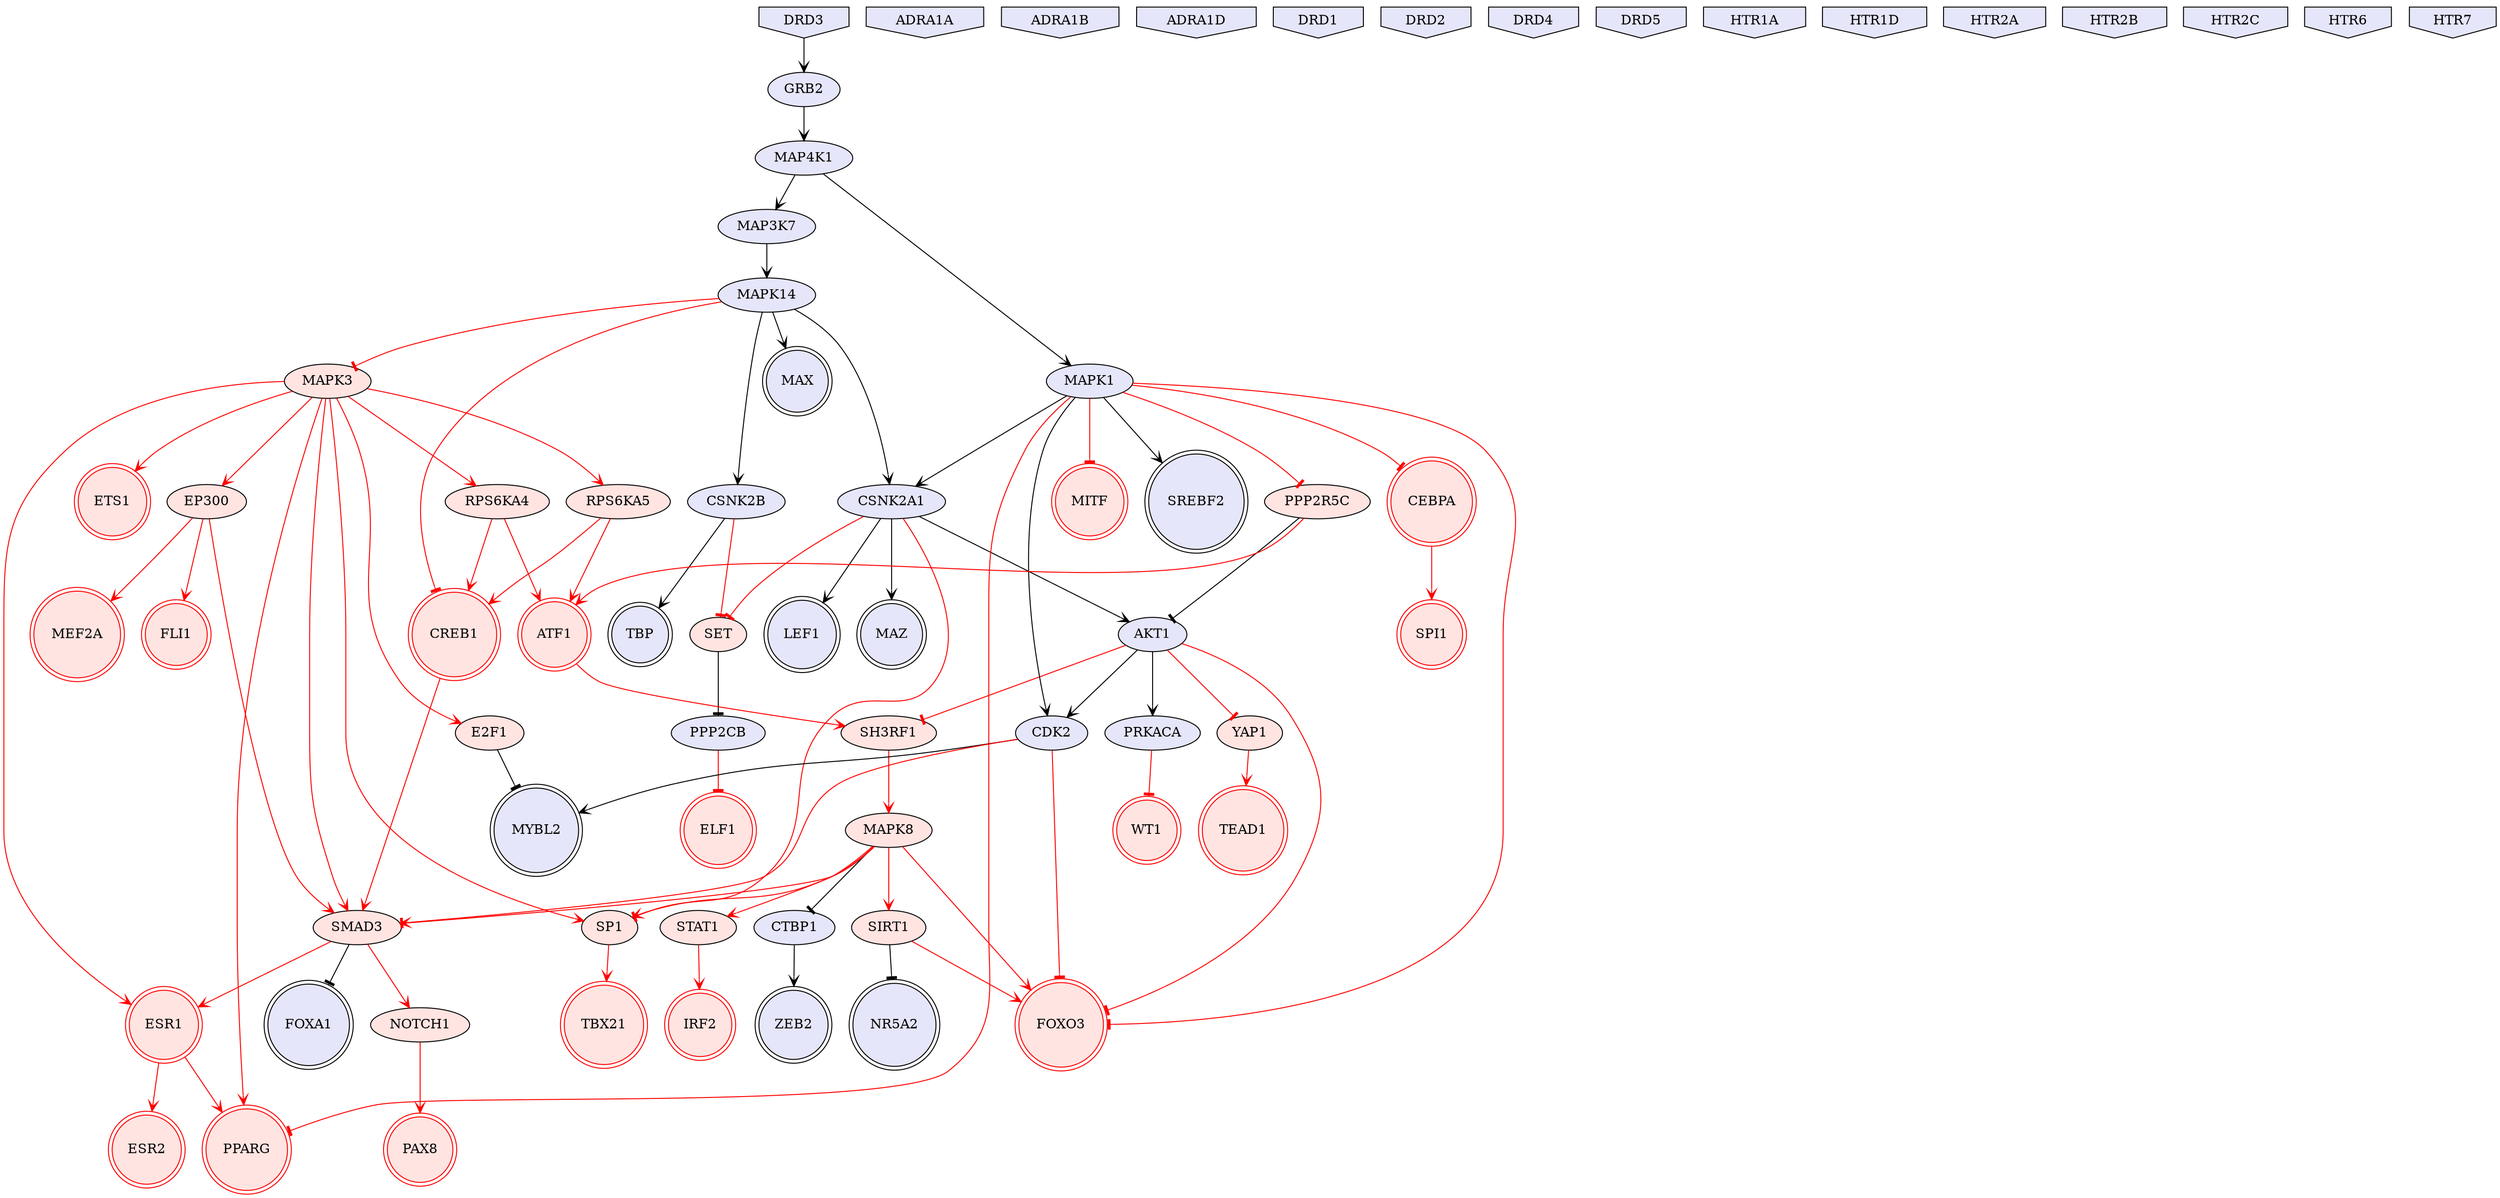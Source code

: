 digraph {

MAPK8->CTBP1 [penwidth=1, color=black, arrowhead="tee"]
E2F1->MYBL2 [penwidth=1, color=black, arrowhead="tee"]
CSNK2B->TBP [penwidth=1, color=black, arrowhead="vee"]
SIRT1->NR5A2 [penwidth=1, color=black, arrowhead="tee"]
MAPK14->MAX [penwidth=1, color=black, arrowhead="vee"]
MAP4K1->MAP3K7 [penwidth=1, color=black, arrowhead="vee"]
AKT1->PRKACA [penwidth=1, color=black, arrowhead="vee"]
CSNK2A1->LEF1 [penwidth=1, color=black, arrowhead="vee"]
MAP4K1->MAPK1 [penwidth=1, color=black, arrowhead="vee"]
PPP2R5C->AKT1 [penwidth=1, color=black, arrowhead="tee"]
DRD3->GRB2 [penwidth=1, color=black, arrowhead="vee"]
MAPK14->CSNK2A1 [penwidth=1, color=black, arrowhead="vee"]
MAPK14->CSNK2B [penwidth=1, color=black, arrowhead="vee"]
MAP3K7->MAPK14 [penwidth=1, color=black, arrowhead="vee"]
SET->PPP2CB [penwidth=1, color=black, arrowhead="tee"]
CSNK2A1->MAZ [penwidth=1, color=black, arrowhead="vee"]
SMAD3->FOXA1 [penwidth=1, color=black, arrowhead="tee"]
MAPK1->SREBF2 [penwidth=1, color=black, arrowhead="vee"]
CSNK2A1->AKT1 [penwidth=1, color=black, arrowhead="vee"]
CTBP1->ZEB2 [penwidth=1, color=black, arrowhead="vee"]
MAPK1->CSNK2A1 [penwidth=1, color=black, arrowhead="vee"]
GRB2->MAP4K1 [penwidth=1, color=black, arrowhead="vee"]
NOTCH1->PAX8 [penwidth=1, color=red, arrowhead="vee"]
SIRT1->FOXO3 [penwidth=1, color=red, arrowhead="vee"]
ATF1->SH3RF1 [penwidth=1, color=red, arrowhead="vee"]
SP1->TBX21 [penwidth=1, color=red, arrowhead="vee"]
MAPK14->MAPK3 [penwidth=1, color=red, arrowhead="tee"]
MAPK8->SP1 [penwidth=1, color=red, arrowhead="vee"]
CEBPA->SPI1 [penwidth=1, color=red, arrowhead="vee"]
MAPK8->STAT1 [penwidth=1, color=red, arrowhead="vee"]
SMAD3->ESR1 [penwidth=1, color=red, arrowhead="vee"]
SMAD3->NOTCH1 [penwidth=1, color=red, arrowhead="vee"]
MAPK3->SMAD3 [penwidth=1, color=red, arrowhead="vee"]
CREB1->SMAD3 [penwidth=1, color=red, arrowhead="vee"]
ESR1->PPARG [penwidth=1, color=red, arrowhead="vee"]
ESR1->ESR2 [penwidth=1, color=red, arrowhead="vee"]
MAPK14->CREB1 [penwidth=1, color=red, arrowhead="tee"]
MAPK3->ETS1 [penwidth=1, color=red, arrowhead="vee"]
SH3RF1->MAPK8 [penwidth=1, color=red, arrowhead="vee"]
AKT1->FOXO3 [penwidth=1, color=red, arrowhead="tee"]
PPP2CB->ELF1 [penwidth=1, color=red, arrowhead="tee"]
PPP2R5C->ATF1 [penwidth=1, color=red, arrowhead="vee"]
PRKACA->WT1 [penwidth=1, color=red, arrowhead="tee"]
AKT1->SH3RF1 [penwidth=1, color=red, arrowhead="tee"]
MAPK8->FOXO3 [penwidth=1, color=red, arrowhead="vee"]
MAPK1->FOXO3 [penwidth=1, color=red, arrowhead="tee"]
YAP1->TEAD1 [penwidth=1, color=red, arrowhead="vee"]
MAPK1->PPP2R5C [penwidth=1, color=red, arrowhead="tee"]
MAPK3->ESR1 [penwidth=1, color=red, arrowhead="vee"]
EP300->MEF2A [penwidth=1, color=red, arrowhead="vee"]
MAPK1->PPARG [penwidth=1, color=red, arrowhead="tee"]
MAPK8->SIRT1 [penwidth=1, color=red, arrowhead="vee"]
MAPK3->EP300 [penwidth=1, color=red, arrowhead="vee"]
MAPK3->SP1 [penwidth=1, color=red, arrowhead="vee"]
STAT1->IRF2 [penwidth=1, color=red, arrowhead="vee"]
CSNK2A1->SP1 [penwidth=1, color=red, arrowhead="tee"]
EP300->FLI1 [penwidth=1, color=red, arrowhead="vee"]
MAPK1->CEBPA [penwidth=1, color=red, arrowhead="tee"]
CSNK2A1->SET [penwidth=1, color=red, arrowhead="tee"]
EP300->SMAD3 [penwidth=1, color=red, arrowhead="vee"]
AKT1->YAP1 [penwidth=1, color=red, arrowhead="tee"]
CSNK2B->SET [penwidth=1, color=red, arrowhead="tee"]
MAPK3->E2F1 [penwidth=1, color=red, arrowhead="vee"]
MAPK3->PPARG [penwidth=1, color=red, arrowhead="vee"]
MAPK8->SMAD3 [penwidth=1, color=red, arrowhead="vee"]
MAPK1->MITF [penwidth=1, color=red, arrowhead="tee"]
RPS6KA4->CREB1 [penwidth=1, color=red, arrowhead="vee"]
MAPK3->RPS6KA4 [penwidth=1, color=red, arrowhead="vee"]
RPS6KA4->ATF1 [penwidth=1, color=red, arrowhead="vee"]
AKT1->CDK2 [penwidth=1, color=black, arrowhead="vee"]
CDK2->MYBL2 [penwidth=1, color=black, arrowhead="vee"]
MAPK1->CDK2 [penwidth=1, color=black, arrowhead="vee"]
CDK2->SMAD3 [penwidth=1, color=red, arrowhead="tee"]
CDK2->FOXO3 [penwidth=1, color=red, arrowhead="tee"]
MAPK3->RPS6KA5 [penwidth=1, color=red, arrowhead="vee"]
RPS6KA5->CREB1 [penwidth=1, color=red, arrowhead="vee"]
RPS6KA5->ATF1 [penwidth=1, color=red, arrowhead="vee"]
ADRA1A [style=filled, color=black, fillcolor=lavender, shape=invhouse];
ADRA1B [style=filled, color=black, fillcolor=lavender, shape=invhouse];
ADRA1D [style=filled, color=black, fillcolor=lavender, shape=invhouse];
DRD1 [style=filled, color=black, fillcolor=lavender, shape=invhouse];
DRD2 [style=filled, color=black, fillcolor=lavender, shape=invhouse];
DRD3 [style=filled, color=black, fillcolor=lavender, shape=invhouse];
DRD4 [style=filled, color=black, fillcolor=lavender, shape=invhouse];
DRD5 [style=filled, color=black, fillcolor=lavender, shape=invhouse];
HTR1A [style=filled, color=black, fillcolor=lavender, shape=invhouse];
HTR1D [style=filled, color=black, fillcolor=lavender, shape=invhouse];
HTR2A [style=filled, color=black, fillcolor=lavender, shape=invhouse];
HTR2B [style=filled, color=black, fillcolor=lavender, shape=invhouse];
HTR2C [style=filled, color=black, fillcolor=lavender, shape=invhouse];
HTR6 [style=filled, color=black, fillcolor=lavender, shape=invhouse];
HTR7 [style=filled, color=black, fillcolor=lavender, shape=invhouse];
DRD2 [style=filled, color=black, fillcolor=lavender, shape=invhouse];
PAX8 [style=filled, color=red, fillcolor=mistyrose, shape=doublecircle];
TEAD1 [style=filled, color=red, fillcolor=mistyrose, shape=doublecircle];
ESR1 [style=filled, color=red, fillcolor=mistyrose, shape=doublecircle];
MAX [style=filled, color=black, fillcolor=lavender, shape=doublecircle];
MITF [style=filled, color=red, fillcolor=mistyrose, shape=doublecircle];
LEF1 [style=filled, color=black, fillcolor=lavender, shape=doublecircle];
ESR2 [style=filled, color=red, fillcolor=mistyrose, shape=doublecircle];
SREBF2 [style=filled, color=black, fillcolor=lavender, shape=doublecircle];
FOXO3 [style=filled, color=red, fillcolor=mistyrose, shape=doublecircle];
MYBL2 [style=filled, color=black, fillcolor=lavender, shape=doublecircle];
MAZ [style=filled, color=black, fillcolor=lavender, shape=doublecircle];
WT1 [style=filled, color=red, fillcolor=mistyrose, shape=doublecircle];
ATF1 [style=filled, color=red, fillcolor=mistyrose, shape=doublecircle];
CEBPA [style=filled, color=red, fillcolor=mistyrose, shape=doublecircle];
NR5A2 [style=filled, color=black, fillcolor=lavender, shape=doublecircle];
SPI1 [style=filled, color=red, fillcolor=mistyrose, shape=doublecircle];
ETS1 [style=filled, color=red, fillcolor=mistyrose, shape=doublecircle];
FOXA1 [style=filled, color=black, fillcolor=lavender, shape=doublecircle];
FLI1 [style=filled, color=red, fillcolor=mistyrose, shape=doublecircle];
CREB1 [style=filled, color=red, fillcolor=mistyrose, shape=doublecircle];
IRF2 [style=filled, color=red, fillcolor=mistyrose, shape=doublecircle];
MEF2A [style=filled, color=red, fillcolor=mistyrose, shape=doublecircle];
TBX21 [style=filled, color=red, fillcolor=mistyrose, shape=doublecircle];
TBP [style=filled, color=black, fillcolor=lavender, shape=doublecircle];
ELF1 [style=filled, color=red, fillcolor=mistyrose, shape=doublecircle];
PPARG [style=filled, color=red, fillcolor=mistyrose, shape=doublecircle];
ZEB2 [style=filled, color=black, fillcolor=lavender, shape=doublecircle];
MAPK8 [style=filled, fillcolor=mistyrose];
E2F1 [style=filled, fillcolor=mistyrose];
CSNK2B [style=filled, fillcolor=lavender];
SIRT1 [style=filled, fillcolor=mistyrose];
MAPK14 [style=filled, fillcolor=lavender];
MAP4K1 [style=filled, fillcolor=lavender];
AKT1 [style=filled, fillcolor=lavender];
CSNK2A1 [style=filled, fillcolor=lavender];
PPP2R5C [style=filled, fillcolor=mistyrose];
MAP3K7 [style=filled, fillcolor=lavender];
SET [style=filled, fillcolor=mistyrose];
SMAD3 [style=filled, fillcolor=mistyrose];
MAPK1 [style=filled, fillcolor=lavender];
CTBP1 [style=filled, fillcolor=lavender];
GRB2 [style=filled, fillcolor=lavender];
NOTCH1 [style=filled, fillcolor=mistyrose];
SP1 [style=filled, fillcolor=mistyrose];
MAPK3 [style=filled, fillcolor=mistyrose];
SH3RF1 [style=filled, fillcolor=mistyrose];
PPP2CB [style=filled, fillcolor=lavender];
PRKACA [style=filled, fillcolor=lavender];
YAP1 [style=filled, fillcolor=mistyrose];
EP300 [style=filled, fillcolor=mistyrose];
STAT1 [style=filled, fillcolor=mistyrose];
RPS6KA4 [style=filled, fillcolor=mistyrose];
CDK2 [style=filled, fillcolor=lavender];
RPS6KA5 [style=filled, fillcolor=mistyrose];


}
